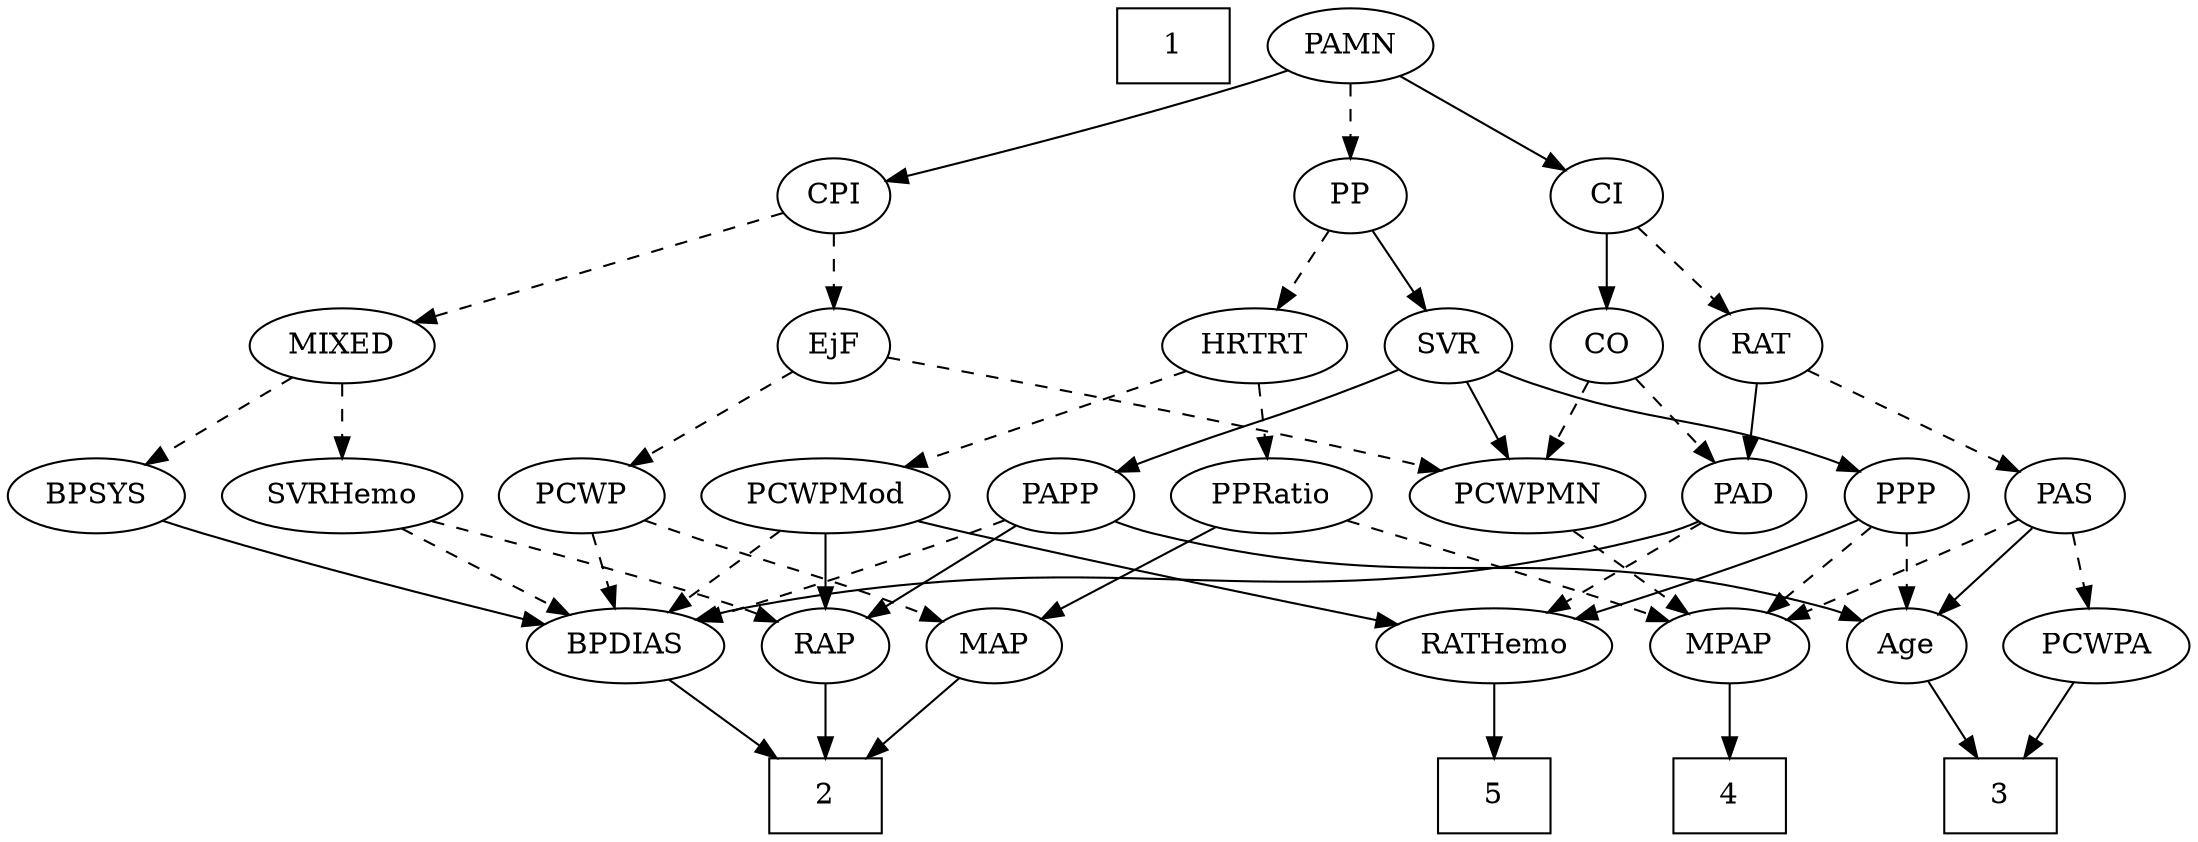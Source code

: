 strict digraph {
	graph [bb="0,0,950.29,396"];
	node [label="\N"];
	1	[height=0.5,
		pos="296.6,378",
		shape=box,
		width=0.75];
	2	[height=0.5,
		pos="598.6,18",
		shape=box,
		width=0.75];
	3	[height=0.5,
		pos="85.596,18",
		shape=box,
		width=0.75];
	4	[height=0.5,
		pos="208.6,18",
		shape=box,
		width=0.75];
	5	[height=0.5,
		pos="310.6,18",
		shape=box,
		width=0.75];
	Age	[height=0.5,
		pos="128.6,90",
		width=0.75];
	Age -> 3	[pos="e,96.219,36.292 118.84,73.116 113.73,64.801 107.35,54.41 101.54,44.963",
		style=solid];
	EjF	[height=0.5,
		pos="598.6,234",
		width=0.75];
	PCWPMN	[height=0.5,
		pos="299.6,162",
		width=1.3902];
	EjF -> PCWPMN	[pos="e,336.95,174.15 572.9,227.88 528.84,218.98 436.14,199.71 358.6,180 354.75,179.02 350.78,177.97 346.8,176.89",
		style=dashed];
	PCWP	[height=0.5,
		pos="703.6,162",
		width=0.97491];
	EjF -> PCWP	[pos="e,682.83,176.85 617.37,220.49 633.18,209.94 656.08,194.68 674.31,182.53",
		style=dashed];
	RAP	[height=0.5,
		pos="598.6,90",
		width=0.77632];
	RAP -> 2	[pos="e,598.6,36.104 598.6,71.697 598.6,63.983 598.6,54.712 598.6,46.112",
		style=solid];
	MIXED	[height=0.5,
		pos="806.6,234",
		width=1.1193];
	BPSYS	[height=0.5,
		pos="912.6,162",
		width=1.0471];
	MIXED -> BPSYS	[pos="e,891.28,177.08 828.3,218.67 843.98,208.31 865.36,194.2 882.66,182.77",
		style=dashed];
	SVRHemo	[height=0.5,
		pos="806.6,162",
		width=1.3902];
	MIXED -> SVRHemo	[pos="e,806.6,180.1 806.6,215.7 806.6,207.98 806.6,198.71 806.6,190.11",
		style=dashed];
	MPAP	[height=0.5,
		pos="208.6,90",
		width=0.97491];
	MPAP -> 4	[pos="e,208.6,36.104 208.6,71.697 208.6,63.983 208.6,54.712 208.6,46.112",
		style=solid];
	BPDIAS	[height=0.5,
		pos="686.6,90",
		width=1.1735];
	BPSYS -> BPDIAS	[pos="e,721.1,100.56 883.86,150.3 877.85,148.15 871.53,145.95 865.6,144 820,129.02 767.26,113.64 730.9,103.33",
		style=solid];
	PAD	[height=0.5,
		pos="202.6,162",
		width=0.79437];
	RATHemo	[height=0.5,
		pos="310.6,90",
		width=1.3721];
	PAD -> RATHemo	[pos="e,287.32,106.09 221.9,148.49 237.72,138.23 260.43,123.52 278.91,111.54",
		style=dashed];
	PAD -> BPDIAS	[pos="e,655.9,102.5 224.25,149.84 229.48,147.56 235.14,145.43 240.6,144 411.14,99.401 463.05,144.11 635.6,108 639.03,107.28 642.56,106.4 \
646.08,105.43",
		style=solid];
	CO	[height=0.5,
		pos="261.6,234",
		width=0.75];
	CO -> PAD	[pos="e,215.37,178.16 248.79,217.81 240.99,208.55 230.85,196.52 222.06,186.09",
		style=dashed];
	CO -> PCWPMN	[pos="e,290.3,180.12 270.41,216.76 274.88,208.53 280.42,198.32 285.47,189.02",
		style=dashed];
	PAS	[height=0.5,
		pos="56.596,162",
		width=0.75];
	PAS -> Age	[pos="e,113.8,105.38 71.167,146.83 81.346,136.94 95.12,123.55 106.63,112.36",
		style=solid];
	PAS -> MPAP	[pos="e,183.21,102.49 77.896,150.89 82.724,148.61 87.832,146.21 92.596,144 119.83,131.35 150.77,117.23 173.84,106.74",
		style=dashed];
	PCWPA	[height=0.5,
		pos="41.596,90",
		width=1.1555];
	PAS -> PCWPA	[pos="e,45.298,108.28 52.965,144.05 51.295,136.26 49.272,126.82 47.399,118.08",
		style=dashed];
	PAMN	[height=0.5,
		pos="377.6,378",
		width=1.011];
	CPI	[height=0.5,
		pos="598.6,306",
		width=0.75];
	PAMN -> CPI	[pos="e,574.67,314.58 407.4,367.56 448.41,354.57 522.03,331.25 564.97,317.65",
		style=solid];
	PP	[height=0.5,
		pos="377.6,306",
		width=0.75];
	PAMN -> PP	[pos="e,377.6,324.1 377.6,359.7 377.6,351.98 377.6,342.71 377.6,334.11",
		style=dashed];
	CI	[height=0.5,
		pos="261.6,306",
		width=0.75];
	PAMN -> CI	[pos="e,280.91,318.65 355.5,363.67 336.81,352.39 309.9,336.15 289.68,323.95",
		style=solid];
	RATHemo -> 5	[pos="e,310.6,36.104 310.6,71.697 310.6,63.983 310.6,54.712 310.6,46.112",
		style=solid];
	CPI -> EjF	[pos="e,598.6,252.1 598.6,287.7 598.6,279.98 598.6,270.71 598.6,262.11",
		style=dashed];
	CPI -> MIXED	[pos="e,775.25,245.55 622.46,296.97 657.4,285.21 722.98,263.14 765.71,248.76",
		style=dashed];
	RAT	[height=0.5,
		pos="189.6,234",
		width=0.75827];
	RAT -> PAD	[pos="e,199.39,180.28 192.74,216.05 194.17,208.35 195.91,199.03 197.51,190.36",
		style=solid];
	RAT -> PAS	[pos="e,77.232,173.86 168.82,222.06 146.66,210.4 111.38,191.83 86.297,178.63",
		style=dashed];
	SVR	[height=0.5,
		pos="334.6,234",
		width=0.77632];
	SVR -> PCWPMN	[pos="e,308.16,180.12 326.48,216.76 322.4,208.61 317.36,198.53 312.75,189.31",
		style=solid];
	PPP	[height=0.5,
		pos="128.6,162",
		width=0.75];
	SVR -> PPP	[pos="e,149.65,173.7 312.94,222.32 307.96,220.07 302.65,217.83 297.6,216 240.02,195.14 222.06,201.16 164.6,180 162.75,179.32 160.86,178.58 \
158.98,177.8",
		style=solid];
	PAPP	[height=0.5,
		pos="496.6,162",
		width=0.88464];
	SVR -> PAPP	[pos="e,471.63,173.61 356.85,222.64 361.7,220.42 366.81,218.11 371.6,216 409.13,199.43 418.83,196.02 456.6,180 458.42,179.23 460.29,178.43 \
462.18,177.63",
		style=solid];
	PCWPMod	[height=0.5,
		pos="598.6,162",
		width=1.4443];
	PCWPMod -> RAP	[pos="e,598.6,108.1 598.6,143.7 598.6,135.98 598.6,126.71 598.6,118.11",
		style=solid];
	PCWPMod -> RATHemo	[pos="e,351.73,100.05 559.94,149.96 552.54,147.92 544.84,145.85 537.6,144 477.46,128.61 407.88,112.63 361.78,102.3",
		style=solid];
	PCWPMod -> BPDIAS	[pos="e,667.61,106.1 618.56,145.12 630.74,135.43 646.46,122.92 659.73,112.37",
		style=dashed];
	PCWPA -> 3	[pos="e,74.63,36.447 52.024,72.411 57.132,64.285 63.403,54.307 69.138,45.184",
		style=solid];
	PCWPMN -> MPAP	[pos="e,227.19,105.3 279.4,145.46 266.48,135.52 249.56,122.51 235.51,111.7",
		style=dashed];
	SVRHemo -> RAP	[pos="e,620.31,101.55 768.89,149.94 726.4,137.36 660.05,117.36 635.6,108 633.71,107.28 631.79,106.51 629.86,105.71",
		style=dashed];
	SVRHemo -> BPDIAS	[pos="e,710.49,104.94 781.44,146.33 763.4,135.8 738.94,121.53 719.37,110.12",
		style=dashed];
	BPDIAS -> 2	[pos="e,620.13,36.127 667.5,73.811 656.06,64.707 641.26,52.937 628.31,42.639",
		style=solid];
	MAP	[height=0.5,
		pos="522.6,90",
		width=0.84854];
	MAP -> 2	[pos="e,579.92,36.204 538.34,74.496 548.16,65.451 561.05,53.585 572.38,43.149",
		style=solid];
	PP -> SVR	[pos="e,344.61,251.31 367.84,289.12 362.53,280.47 355.84,269.58 349.85,259.83",
		style=solid];
	HRTRT	[height=0.5,
		pos="420.6,234",
		width=1.1013];
	PP -> HRTRT	[pos="e,410.28,251.8 387.35,289.12 392.54,280.68 399.03,270.1 404.9,260.55",
		style=dashed];
	PPP -> Age	[pos="e,128.6,108.1 128.6,143.7 128.6,135.98 128.6,126.71 128.6,118.11",
		style=dashed];
	PPP -> MPAP	[pos="e,191.44,106.01 144.4,147.17 155.64,137.34 170.96,123.93 183.81,112.69",
		style=dashed];
	PPP -> RATHemo	[pos="e,275.44,102.74 149.77,150.6 154.6,148.34 159.75,146.02 164.6,144 198.14,130.03 236.83,116.08 265.95,106",
		style=solid];
	PPRatio	[height=0.5,
		pos="407.6,162",
		width=1.1013];
	PPRatio -> MPAP	[pos="e,235.52,101.61 377.02,150.36 370.92,148.24 364.56,146.05 358.6,144 311.54,127.85 299.37,124.97 252.6,108 250.08,107.09 247.5,106.13 \
244.9,105.16",
		style=dashed];
	PPRatio -> MAP	[pos="e,501.86,103.62 430.32,147.17 448.29,136.23 473.52,120.88 493.05,108.98",
		style=solid];
	PCWP -> BPDIAS	[pos="e,690.79,108.28 699.48,144.05 697.59,136.26 695.3,126.82 693.17,118.08",
		style=dashed];
	PCWP -> MAP	[pos="e,546.43,101.65 676.16,150.32 670.68,148.21 664.96,146.02 659.6,144 616.18,127.64 604.66,125.28 561.6,108 559.75,107.26 557.85,106.48 \
555.94,105.69",
		style=dashed];
	CI -> CO	[pos="e,261.6,252.1 261.6,287.7 261.6,279.98 261.6,270.71 261.6,262.11",
		style=solid];
	CI -> RAT	[pos="e,204.39,249.38 247.03,290.83 236.85,280.94 223.07,267.55 211.57,256.36",
		style=dashed];
	PAPP -> Age	[pos="e,149.1,102.05 472.87,149.64 467.61,147.48 461.99,145.45 456.6,144 330.31,110.1 290.19,144.38 164.6,108 162.65,107.44 160.69,106.78 \
158.72,106.06",
		style=solid];
	PAPP -> RAP	[pos="e,580.02,103.75 516.26,147.5 531.94,136.74 554.06,121.56 571.43,109.64",
		style=solid];
	PAPP -> BPDIAS	[pos="e,654.45,101.9 521.23,150.55 526.6,148.33 532.27,146.05 537.6,144 573.51,130.18 614.76,115.6 644.74,105.25",
		style=dashed];
	HRTRT -> PCWPMod	[pos="e,565.68,175.94 449.59,221.6 478.55,210.21 523.38,192.58 556.31,179.63",
		style=dashed];
	HRTRT -> PPRatio	[pos="e,410.8,180.28 417.45,216.05 416.02,208.35 414.29,199.03 412.68,190.36",
		style=dashed];
}
